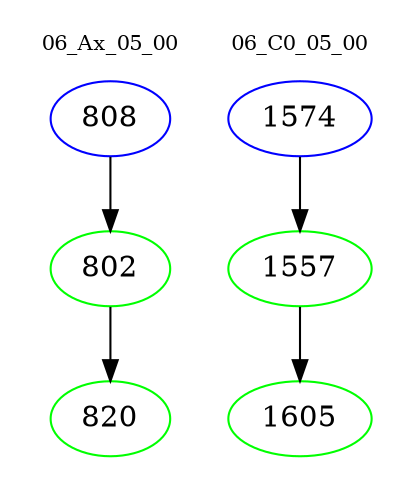 digraph{
subgraph cluster_0 {
color = white
label = "06_Ax_05_00";
fontsize=10;
T0_808 [label="808", color="blue"]
T0_808 -> T0_802 [color="black"]
T0_802 [label="802", color="green"]
T0_802 -> T0_820 [color="black"]
T0_820 [label="820", color="green"]
}
subgraph cluster_1 {
color = white
label = "06_C0_05_00";
fontsize=10;
T1_1574 [label="1574", color="blue"]
T1_1574 -> T1_1557 [color="black"]
T1_1557 [label="1557", color="green"]
T1_1557 -> T1_1605 [color="black"]
T1_1605 [label="1605", color="green"]
}
}
